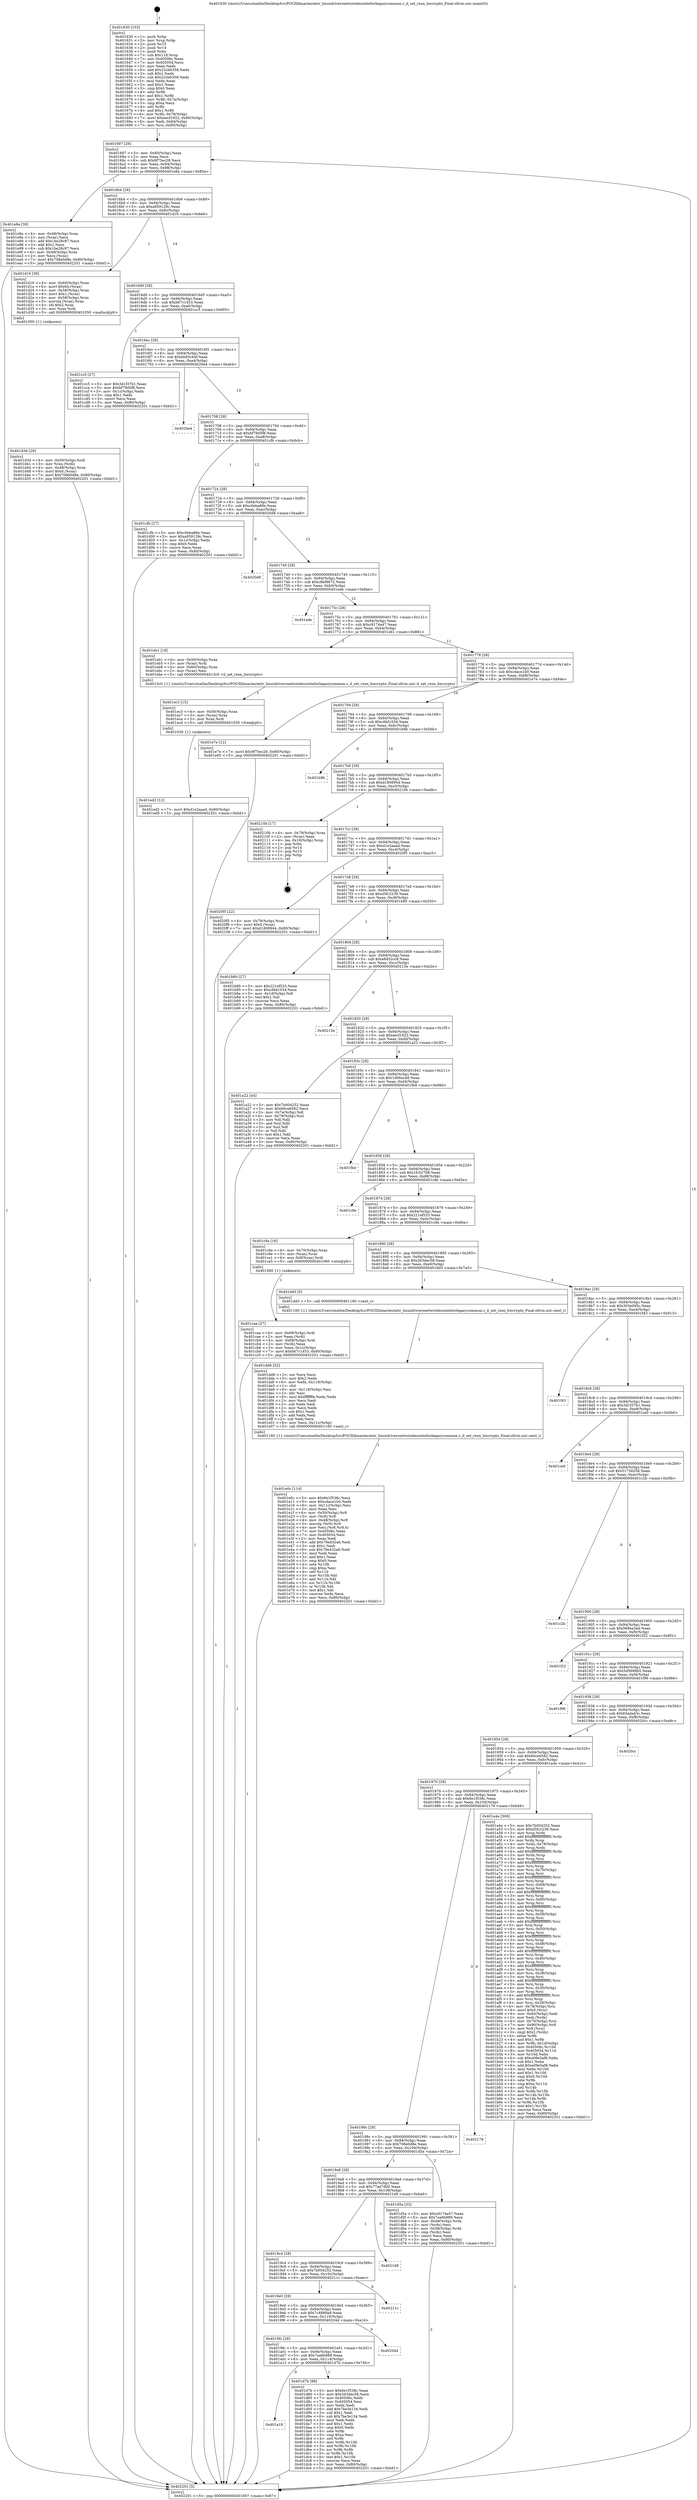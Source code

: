 digraph "0x401630" {
  label = "0x401630 (/mnt/c/Users/mathe/Desktop/tcc/POCII/binaries/extr_linuxdriversnetwirelessinteliwlegacycommon.c_il_set_rxon_hwcrypto_Final-ollvm.out::main(0))"
  labelloc = "t"
  node[shape=record]

  Entry [label="",width=0.3,height=0.3,shape=circle,fillcolor=black,style=filled]
  "0x401697" [label="{
     0x401697 [29]\l
     | [instrs]\l
     &nbsp;&nbsp;0x401697 \<+3\>: mov -0x80(%rbp),%eax\l
     &nbsp;&nbsp;0x40169a \<+2\>: mov %eax,%ecx\l
     &nbsp;&nbsp;0x40169c \<+6\>: sub $0x9f75ec28,%ecx\l
     &nbsp;&nbsp;0x4016a2 \<+6\>: mov %eax,-0x94(%rbp)\l
     &nbsp;&nbsp;0x4016a8 \<+6\>: mov %ecx,-0x98(%rbp)\l
     &nbsp;&nbsp;0x4016ae \<+6\>: je 0000000000401e8a \<main+0x85a\>\l
  }"]
  "0x401e8a" [label="{
     0x401e8a [39]\l
     | [instrs]\l
     &nbsp;&nbsp;0x401e8a \<+4\>: mov -0x48(%rbp),%rax\l
     &nbsp;&nbsp;0x401e8e \<+2\>: mov (%rax),%ecx\l
     &nbsp;&nbsp;0x401e90 \<+6\>: add $0x1be28c97,%ecx\l
     &nbsp;&nbsp;0x401e96 \<+3\>: add $0x1,%ecx\l
     &nbsp;&nbsp;0x401e99 \<+6\>: sub $0x1be28c97,%ecx\l
     &nbsp;&nbsp;0x401e9f \<+4\>: mov -0x48(%rbp),%rax\l
     &nbsp;&nbsp;0x401ea3 \<+2\>: mov %ecx,(%rax)\l
     &nbsp;&nbsp;0x401ea5 \<+7\>: movl $0x708e0d8e,-0x80(%rbp)\l
     &nbsp;&nbsp;0x401eac \<+5\>: jmp 0000000000402201 \<main+0xbd1\>\l
  }"]
  "0x4016b4" [label="{
     0x4016b4 [28]\l
     | [instrs]\l
     &nbsp;&nbsp;0x4016b4 \<+5\>: jmp 00000000004016b9 \<main+0x89\>\l
     &nbsp;&nbsp;0x4016b9 \<+6\>: mov -0x94(%rbp),%eax\l
     &nbsp;&nbsp;0x4016bf \<+5\>: sub $0xa959129c,%eax\l
     &nbsp;&nbsp;0x4016c4 \<+6\>: mov %eax,-0x9c(%rbp)\l
     &nbsp;&nbsp;0x4016ca \<+6\>: je 0000000000401d16 \<main+0x6e6\>\l
  }"]
  Exit [label="",width=0.3,height=0.3,shape=circle,fillcolor=black,style=filled,peripheries=2]
  "0x401d16" [label="{
     0x401d16 [39]\l
     | [instrs]\l
     &nbsp;&nbsp;0x401d16 \<+4\>: mov -0x60(%rbp),%rax\l
     &nbsp;&nbsp;0x401d1a \<+6\>: movl $0x64,(%rax)\l
     &nbsp;&nbsp;0x401d20 \<+4\>: mov -0x58(%rbp),%rax\l
     &nbsp;&nbsp;0x401d24 \<+6\>: movl $0x1,(%rax)\l
     &nbsp;&nbsp;0x401d2a \<+4\>: mov -0x58(%rbp),%rax\l
     &nbsp;&nbsp;0x401d2e \<+3\>: movslq (%rax),%rax\l
     &nbsp;&nbsp;0x401d31 \<+4\>: shl $0x2,%rax\l
     &nbsp;&nbsp;0x401d35 \<+3\>: mov %rax,%rdi\l
     &nbsp;&nbsp;0x401d38 \<+5\>: call 0000000000401050 \<malloc@plt\>\l
     | [calls]\l
     &nbsp;&nbsp;0x401050 \{1\} (unknown)\l
  }"]
  "0x4016d0" [label="{
     0x4016d0 [28]\l
     | [instrs]\l
     &nbsp;&nbsp;0x4016d0 \<+5\>: jmp 00000000004016d5 \<main+0xa5\>\l
     &nbsp;&nbsp;0x4016d5 \<+6\>: mov -0x94(%rbp),%eax\l
     &nbsp;&nbsp;0x4016db \<+5\>: sub $0xb67c1453,%eax\l
     &nbsp;&nbsp;0x4016e0 \<+6\>: mov %eax,-0xa0(%rbp)\l
     &nbsp;&nbsp;0x4016e6 \<+6\>: je 0000000000401cc5 \<main+0x695\>\l
  }"]
  "0x401ed2" [label="{
     0x401ed2 [12]\l
     | [instrs]\l
     &nbsp;&nbsp;0x401ed2 \<+7\>: movl $0xd1e2aaad,-0x80(%rbp)\l
     &nbsp;&nbsp;0x401ed9 \<+5\>: jmp 0000000000402201 \<main+0xbd1\>\l
  }"]
  "0x401cc5" [label="{
     0x401cc5 [27]\l
     | [instrs]\l
     &nbsp;&nbsp;0x401cc5 \<+5\>: mov $0x3d1f37b1,%eax\l
     &nbsp;&nbsp;0x401cca \<+5\>: mov $0xbf79d5f8,%ecx\l
     &nbsp;&nbsp;0x401ccf \<+3\>: mov -0x1c(%rbp),%edx\l
     &nbsp;&nbsp;0x401cd2 \<+3\>: cmp $0x1,%edx\l
     &nbsp;&nbsp;0x401cd5 \<+3\>: cmovl %ecx,%eax\l
     &nbsp;&nbsp;0x401cd8 \<+3\>: mov %eax,-0x80(%rbp)\l
     &nbsp;&nbsp;0x401cdb \<+5\>: jmp 0000000000402201 \<main+0xbd1\>\l
  }"]
  "0x4016ec" [label="{
     0x4016ec [28]\l
     | [instrs]\l
     &nbsp;&nbsp;0x4016ec \<+5\>: jmp 00000000004016f1 \<main+0xc1\>\l
     &nbsp;&nbsp;0x4016f1 \<+6\>: mov -0x94(%rbp),%eax\l
     &nbsp;&nbsp;0x4016f7 \<+5\>: sub $0xbb93c44f,%eax\l
     &nbsp;&nbsp;0x4016fc \<+6\>: mov %eax,-0xa4(%rbp)\l
     &nbsp;&nbsp;0x401702 \<+6\>: je 00000000004020e4 \<main+0xab4\>\l
  }"]
  "0x401ec3" [label="{
     0x401ec3 [15]\l
     | [instrs]\l
     &nbsp;&nbsp;0x401ec3 \<+4\>: mov -0x50(%rbp),%rax\l
     &nbsp;&nbsp;0x401ec7 \<+3\>: mov (%rax),%rax\l
     &nbsp;&nbsp;0x401eca \<+3\>: mov %rax,%rdi\l
     &nbsp;&nbsp;0x401ecd \<+5\>: call 0000000000401030 \<free@plt\>\l
     | [calls]\l
     &nbsp;&nbsp;0x401030 \{1\} (unknown)\l
  }"]
  "0x4020e4" [label="{
     0x4020e4\l
  }", style=dashed]
  "0x401708" [label="{
     0x401708 [28]\l
     | [instrs]\l
     &nbsp;&nbsp;0x401708 \<+5\>: jmp 000000000040170d \<main+0xdd\>\l
     &nbsp;&nbsp;0x40170d \<+6\>: mov -0x94(%rbp),%eax\l
     &nbsp;&nbsp;0x401713 \<+5\>: sub $0xbf79d5f8,%eax\l
     &nbsp;&nbsp;0x401718 \<+6\>: mov %eax,-0xa8(%rbp)\l
     &nbsp;&nbsp;0x40171e \<+6\>: je 0000000000401cfb \<main+0x6cb\>\l
  }"]
  "0x401e0c" [label="{
     0x401e0c [114]\l
     | [instrs]\l
     &nbsp;&nbsp;0x401e0c \<+5\>: mov $0x6e1f538c,%ecx\l
     &nbsp;&nbsp;0x401e11 \<+5\>: mov $0xcdace1b0,%edx\l
     &nbsp;&nbsp;0x401e16 \<+6\>: mov -0x11c(%rbp),%esi\l
     &nbsp;&nbsp;0x401e1c \<+3\>: imul %eax,%esi\l
     &nbsp;&nbsp;0x401e1f \<+4\>: mov -0x50(%rbp),%r8\l
     &nbsp;&nbsp;0x401e23 \<+3\>: mov (%r8),%r8\l
     &nbsp;&nbsp;0x401e26 \<+4\>: mov -0x48(%rbp),%r9\l
     &nbsp;&nbsp;0x401e2a \<+3\>: movslq (%r9),%r9\l
     &nbsp;&nbsp;0x401e2d \<+4\>: mov %esi,(%r8,%r9,4)\l
     &nbsp;&nbsp;0x401e31 \<+7\>: mov 0x40506c,%eax\l
     &nbsp;&nbsp;0x401e38 \<+7\>: mov 0x405054,%esi\l
     &nbsp;&nbsp;0x401e3f \<+2\>: mov %eax,%edi\l
     &nbsp;&nbsp;0x401e41 \<+6\>: add $0x79e432a6,%edi\l
     &nbsp;&nbsp;0x401e47 \<+3\>: sub $0x1,%edi\l
     &nbsp;&nbsp;0x401e4a \<+6\>: sub $0x79e432a6,%edi\l
     &nbsp;&nbsp;0x401e50 \<+3\>: imul %edi,%eax\l
     &nbsp;&nbsp;0x401e53 \<+3\>: and $0x1,%eax\l
     &nbsp;&nbsp;0x401e56 \<+3\>: cmp $0x0,%eax\l
     &nbsp;&nbsp;0x401e59 \<+4\>: sete %r10b\l
     &nbsp;&nbsp;0x401e5d \<+3\>: cmp $0xa,%esi\l
     &nbsp;&nbsp;0x401e60 \<+4\>: setl %r11b\l
     &nbsp;&nbsp;0x401e64 \<+3\>: mov %r10b,%bl\l
     &nbsp;&nbsp;0x401e67 \<+3\>: and %r11b,%bl\l
     &nbsp;&nbsp;0x401e6a \<+3\>: xor %r11b,%r10b\l
     &nbsp;&nbsp;0x401e6d \<+3\>: or %r10b,%bl\l
     &nbsp;&nbsp;0x401e70 \<+3\>: test $0x1,%bl\l
     &nbsp;&nbsp;0x401e73 \<+3\>: cmovne %edx,%ecx\l
     &nbsp;&nbsp;0x401e76 \<+3\>: mov %ecx,-0x80(%rbp)\l
     &nbsp;&nbsp;0x401e79 \<+5\>: jmp 0000000000402201 \<main+0xbd1\>\l
  }"]
  "0x401cfb" [label="{
     0x401cfb [27]\l
     | [instrs]\l
     &nbsp;&nbsp;0x401cfb \<+5\>: mov $0xc0eba88e,%eax\l
     &nbsp;&nbsp;0x401d00 \<+5\>: mov $0xa959129c,%ecx\l
     &nbsp;&nbsp;0x401d05 \<+3\>: mov -0x1c(%rbp),%edx\l
     &nbsp;&nbsp;0x401d08 \<+3\>: cmp $0x0,%edx\l
     &nbsp;&nbsp;0x401d0b \<+3\>: cmove %ecx,%eax\l
     &nbsp;&nbsp;0x401d0e \<+3\>: mov %eax,-0x80(%rbp)\l
     &nbsp;&nbsp;0x401d11 \<+5\>: jmp 0000000000402201 \<main+0xbd1\>\l
  }"]
  "0x401724" [label="{
     0x401724 [28]\l
     | [instrs]\l
     &nbsp;&nbsp;0x401724 \<+5\>: jmp 0000000000401729 \<main+0xf9\>\l
     &nbsp;&nbsp;0x401729 \<+6\>: mov -0x94(%rbp),%eax\l
     &nbsp;&nbsp;0x40172f \<+5\>: sub $0xc0eba88e,%eax\l
     &nbsp;&nbsp;0x401734 \<+6\>: mov %eax,-0xac(%rbp)\l
     &nbsp;&nbsp;0x40173a \<+6\>: je 00000000004020d8 \<main+0xaa8\>\l
  }"]
  "0x401dd8" [label="{
     0x401dd8 [52]\l
     | [instrs]\l
     &nbsp;&nbsp;0x401dd8 \<+2\>: xor %ecx,%ecx\l
     &nbsp;&nbsp;0x401dda \<+5\>: mov $0x2,%edx\l
     &nbsp;&nbsp;0x401ddf \<+6\>: mov %edx,-0x118(%rbp)\l
     &nbsp;&nbsp;0x401de5 \<+1\>: cltd\l
     &nbsp;&nbsp;0x401de6 \<+6\>: mov -0x118(%rbp),%esi\l
     &nbsp;&nbsp;0x401dec \<+2\>: idiv %esi\l
     &nbsp;&nbsp;0x401dee \<+6\>: imul $0xfffffffe,%edx,%edx\l
     &nbsp;&nbsp;0x401df4 \<+2\>: mov %ecx,%edi\l
     &nbsp;&nbsp;0x401df6 \<+2\>: sub %edx,%edi\l
     &nbsp;&nbsp;0x401df8 \<+2\>: mov %ecx,%edx\l
     &nbsp;&nbsp;0x401dfa \<+3\>: sub $0x1,%edx\l
     &nbsp;&nbsp;0x401dfd \<+2\>: add %edx,%edi\l
     &nbsp;&nbsp;0x401dff \<+2\>: sub %edi,%ecx\l
     &nbsp;&nbsp;0x401e01 \<+6\>: mov %ecx,-0x11c(%rbp)\l
     &nbsp;&nbsp;0x401e07 \<+5\>: call 0000000000401160 \<next_i\>\l
     | [calls]\l
     &nbsp;&nbsp;0x401160 \{1\} (/mnt/c/Users/mathe/Desktop/tcc/POCII/binaries/extr_linuxdriversnetwirelessinteliwlegacycommon.c_il_set_rxon_hwcrypto_Final-ollvm.out::next_i)\l
  }"]
  "0x4020d8" [label="{
     0x4020d8\l
  }", style=dashed]
  "0x401740" [label="{
     0x401740 [28]\l
     | [instrs]\l
     &nbsp;&nbsp;0x401740 \<+5\>: jmp 0000000000401745 \<main+0x115\>\l
     &nbsp;&nbsp;0x401745 \<+6\>: mov -0x94(%rbp),%eax\l
     &nbsp;&nbsp;0x40174b \<+5\>: sub $0xc8bf8672,%eax\l
     &nbsp;&nbsp;0x401750 \<+6\>: mov %eax,-0xb0(%rbp)\l
     &nbsp;&nbsp;0x401756 \<+6\>: je 0000000000401ede \<main+0x8ae\>\l
  }"]
  "0x401a18" [label="{
     0x401a18\l
  }", style=dashed]
  "0x401ede" [label="{
     0x401ede\l
  }", style=dashed]
  "0x40175c" [label="{
     0x40175c [28]\l
     | [instrs]\l
     &nbsp;&nbsp;0x40175c \<+5\>: jmp 0000000000401761 \<main+0x131\>\l
     &nbsp;&nbsp;0x401761 \<+6\>: mov -0x94(%rbp),%eax\l
     &nbsp;&nbsp;0x401767 \<+5\>: sub $0xc9174a47,%eax\l
     &nbsp;&nbsp;0x40176c \<+6\>: mov %eax,-0xb4(%rbp)\l
     &nbsp;&nbsp;0x401772 \<+6\>: je 0000000000401eb1 \<main+0x881\>\l
  }"]
  "0x401d7b" [label="{
     0x401d7b [88]\l
     | [instrs]\l
     &nbsp;&nbsp;0x401d7b \<+5\>: mov $0x6e1f538c,%eax\l
     &nbsp;&nbsp;0x401d80 \<+5\>: mov $0x263dec58,%ecx\l
     &nbsp;&nbsp;0x401d85 \<+7\>: mov 0x40506c,%edx\l
     &nbsp;&nbsp;0x401d8c \<+7\>: mov 0x405054,%esi\l
     &nbsp;&nbsp;0x401d93 \<+2\>: mov %edx,%edi\l
     &nbsp;&nbsp;0x401d95 \<+6\>: add $0x7be3e134,%edi\l
     &nbsp;&nbsp;0x401d9b \<+3\>: sub $0x1,%edi\l
     &nbsp;&nbsp;0x401d9e \<+6\>: sub $0x7be3e134,%edi\l
     &nbsp;&nbsp;0x401da4 \<+3\>: imul %edi,%edx\l
     &nbsp;&nbsp;0x401da7 \<+3\>: and $0x1,%edx\l
     &nbsp;&nbsp;0x401daa \<+3\>: cmp $0x0,%edx\l
     &nbsp;&nbsp;0x401dad \<+4\>: sete %r8b\l
     &nbsp;&nbsp;0x401db1 \<+3\>: cmp $0xa,%esi\l
     &nbsp;&nbsp;0x401db4 \<+4\>: setl %r9b\l
     &nbsp;&nbsp;0x401db8 \<+3\>: mov %r8b,%r10b\l
     &nbsp;&nbsp;0x401dbb \<+3\>: and %r9b,%r10b\l
     &nbsp;&nbsp;0x401dbe \<+3\>: xor %r9b,%r8b\l
     &nbsp;&nbsp;0x401dc1 \<+3\>: or %r8b,%r10b\l
     &nbsp;&nbsp;0x401dc4 \<+4\>: test $0x1,%r10b\l
     &nbsp;&nbsp;0x401dc8 \<+3\>: cmovne %ecx,%eax\l
     &nbsp;&nbsp;0x401dcb \<+3\>: mov %eax,-0x80(%rbp)\l
     &nbsp;&nbsp;0x401dce \<+5\>: jmp 0000000000402201 \<main+0xbd1\>\l
  }"]
  "0x401eb1" [label="{
     0x401eb1 [18]\l
     | [instrs]\l
     &nbsp;&nbsp;0x401eb1 \<+4\>: mov -0x50(%rbp),%rax\l
     &nbsp;&nbsp;0x401eb5 \<+3\>: mov (%rax),%rdi\l
     &nbsp;&nbsp;0x401eb8 \<+4\>: mov -0x60(%rbp),%rax\l
     &nbsp;&nbsp;0x401ebc \<+2\>: mov (%rax),%esi\l
     &nbsp;&nbsp;0x401ebe \<+5\>: call 00000000004013c0 \<il_set_rxon_hwcrypto\>\l
     | [calls]\l
     &nbsp;&nbsp;0x4013c0 \{1\} (/mnt/c/Users/mathe/Desktop/tcc/POCII/binaries/extr_linuxdriversnetwirelessinteliwlegacycommon.c_il_set_rxon_hwcrypto_Final-ollvm.out::il_set_rxon_hwcrypto)\l
  }"]
  "0x401778" [label="{
     0x401778 [28]\l
     | [instrs]\l
     &nbsp;&nbsp;0x401778 \<+5\>: jmp 000000000040177d \<main+0x14d\>\l
     &nbsp;&nbsp;0x40177d \<+6\>: mov -0x94(%rbp),%eax\l
     &nbsp;&nbsp;0x401783 \<+5\>: sub $0xcdace1b0,%eax\l
     &nbsp;&nbsp;0x401788 \<+6\>: mov %eax,-0xb8(%rbp)\l
     &nbsp;&nbsp;0x40178e \<+6\>: je 0000000000401e7e \<main+0x84e\>\l
  }"]
  "0x4019fc" [label="{
     0x4019fc [28]\l
     | [instrs]\l
     &nbsp;&nbsp;0x4019fc \<+5\>: jmp 0000000000401a01 \<main+0x3d1\>\l
     &nbsp;&nbsp;0x401a01 \<+6\>: mov -0x94(%rbp),%eax\l
     &nbsp;&nbsp;0x401a07 \<+5\>: sub $0x7ea6b989,%eax\l
     &nbsp;&nbsp;0x401a0c \<+6\>: mov %eax,-0x114(%rbp)\l
     &nbsp;&nbsp;0x401a12 \<+6\>: je 0000000000401d7b \<main+0x74b\>\l
  }"]
  "0x401e7e" [label="{
     0x401e7e [12]\l
     | [instrs]\l
     &nbsp;&nbsp;0x401e7e \<+7\>: movl $0x9f75ec28,-0x80(%rbp)\l
     &nbsp;&nbsp;0x401e85 \<+5\>: jmp 0000000000402201 \<main+0xbd1\>\l
  }"]
  "0x401794" [label="{
     0x401794 [28]\l
     | [instrs]\l
     &nbsp;&nbsp;0x401794 \<+5\>: jmp 0000000000401799 \<main+0x169\>\l
     &nbsp;&nbsp;0x401799 \<+6\>: mov -0x94(%rbp),%eax\l
     &nbsp;&nbsp;0x40179f \<+5\>: sub $0xcfdd1034,%eax\l
     &nbsp;&nbsp;0x4017a4 \<+6\>: mov %eax,-0xbc(%rbp)\l
     &nbsp;&nbsp;0x4017aa \<+6\>: je 0000000000401b9b \<main+0x56b\>\l
  }"]
  "0x40204d" [label="{
     0x40204d\l
  }", style=dashed]
  "0x401b9b" [label="{
     0x401b9b\l
  }", style=dashed]
  "0x4017b0" [label="{
     0x4017b0 [28]\l
     | [instrs]\l
     &nbsp;&nbsp;0x4017b0 \<+5\>: jmp 00000000004017b5 \<main+0x185\>\l
     &nbsp;&nbsp;0x4017b5 \<+6\>: mov -0x94(%rbp),%eax\l
     &nbsp;&nbsp;0x4017bb \<+5\>: sub $0xd1808944,%eax\l
     &nbsp;&nbsp;0x4017c0 \<+6\>: mov %eax,-0xc0(%rbp)\l
     &nbsp;&nbsp;0x4017c6 \<+6\>: je 000000000040210b \<main+0xadb\>\l
  }"]
  "0x4019e0" [label="{
     0x4019e0 [28]\l
     | [instrs]\l
     &nbsp;&nbsp;0x4019e0 \<+5\>: jmp 00000000004019e5 \<main+0x3b5\>\l
     &nbsp;&nbsp;0x4019e5 \<+6\>: mov -0x94(%rbp),%eax\l
     &nbsp;&nbsp;0x4019eb \<+5\>: sub $0x7c4889a9,%eax\l
     &nbsp;&nbsp;0x4019f0 \<+6\>: mov %eax,-0x110(%rbp)\l
     &nbsp;&nbsp;0x4019f6 \<+6\>: je 000000000040204d \<main+0xa1d\>\l
  }"]
  "0x40210b" [label="{
     0x40210b [17]\l
     | [instrs]\l
     &nbsp;&nbsp;0x40210b \<+4\>: mov -0x78(%rbp),%rax\l
     &nbsp;&nbsp;0x40210f \<+2\>: mov (%rax),%eax\l
     &nbsp;&nbsp;0x402111 \<+4\>: lea -0x18(%rbp),%rsp\l
     &nbsp;&nbsp;0x402115 \<+1\>: pop %rbx\l
     &nbsp;&nbsp;0x402116 \<+2\>: pop %r14\l
     &nbsp;&nbsp;0x402118 \<+2\>: pop %r15\l
     &nbsp;&nbsp;0x40211a \<+1\>: pop %rbp\l
     &nbsp;&nbsp;0x40211b \<+1\>: ret\l
  }"]
  "0x4017cc" [label="{
     0x4017cc [28]\l
     | [instrs]\l
     &nbsp;&nbsp;0x4017cc \<+5\>: jmp 00000000004017d1 \<main+0x1a1\>\l
     &nbsp;&nbsp;0x4017d1 \<+6\>: mov -0x94(%rbp),%eax\l
     &nbsp;&nbsp;0x4017d7 \<+5\>: sub $0xd1e2aaad,%eax\l
     &nbsp;&nbsp;0x4017dc \<+6\>: mov %eax,-0xc4(%rbp)\l
     &nbsp;&nbsp;0x4017e2 \<+6\>: je 00000000004020f5 \<main+0xac5\>\l
  }"]
  "0x40211c" [label="{
     0x40211c\l
  }", style=dashed]
  "0x4020f5" [label="{
     0x4020f5 [22]\l
     | [instrs]\l
     &nbsp;&nbsp;0x4020f5 \<+4\>: mov -0x78(%rbp),%rax\l
     &nbsp;&nbsp;0x4020f9 \<+6\>: movl $0x0,(%rax)\l
     &nbsp;&nbsp;0x4020ff \<+7\>: movl $0xd1808944,-0x80(%rbp)\l
     &nbsp;&nbsp;0x402106 \<+5\>: jmp 0000000000402201 \<main+0xbd1\>\l
  }"]
  "0x4017e8" [label="{
     0x4017e8 [28]\l
     | [instrs]\l
     &nbsp;&nbsp;0x4017e8 \<+5\>: jmp 00000000004017ed \<main+0x1bd\>\l
     &nbsp;&nbsp;0x4017ed \<+6\>: mov -0x94(%rbp),%eax\l
     &nbsp;&nbsp;0x4017f3 \<+5\>: sub $0xd5fc2239,%eax\l
     &nbsp;&nbsp;0x4017f8 \<+6\>: mov %eax,-0xc8(%rbp)\l
     &nbsp;&nbsp;0x4017fe \<+6\>: je 0000000000401b80 \<main+0x550\>\l
  }"]
  "0x4019c4" [label="{
     0x4019c4 [28]\l
     | [instrs]\l
     &nbsp;&nbsp;0x4019c4 \<+5\>: jmp 00000000004019c9 \<main+0x399\>\l
     &nbsp;&nbsp;0x4019c9 \<+6\>: mov -0x94(%rbp),%eax\l
     &nbsp;&nbsp;0x4019cf \<+5\>: sub $0x7b004252,%eax\l
     &nbsp;&nbsp;0x4019d4 \<+6\>: mov %eax,-0x10c(%rbp)\l
     &nbsp;&nbsp;0x4019da \<+6\>: je 000000000040211c \<main+0xaec\>\l
  }"]
  "0x401b80" [label="{
     0x401b80 [27]\l
     | [instrs]\l
     &nbsp;&nbsp;0x401b80 \<+5\>: mov $0x221ef533,%eax\l
     &nbsp;&nbsp;0x401b85 \<+5\>: mov $0xcfdd1034,%ecx\l
     &nbsp;&nbsp;0x401b8a \<+3\>: mov -0x1d(%rbp),%dl\l
     &nbsp;&nbsp;0x401b8d \<+3\>: test $0x1,%dl\l
     &nbsp;&nbsp;0x401b90 \<+3\>: cmovne %ecx,%eax\l
     &nbsp;&nbsp;0x401b93 \<+3\>: mov %eax,-0x80(%rbp)\l
     &nbsp;&nbsp;0x401b96 \<+5\>: jmp 0000000000402201 \<main+0xbd1\>\l
  }"]
  "0x401804" [label="{
     0x401804 [28]\l
     | [instrs]\l
     &nbsp;&nbsp;0x401804 \<+5\>: jmp 0000000000401809 \<main+0x1d9\>\l
     &nbsp;&nbsp;0x401809 \<+6\>: mov -0x94(%rbp),%eax\l
     &nbsp;&nbsp;0x40180f \<+5\>: sub $0xe8452cc8,%eax\l
     &nbsp;&nbsp;0x401814 \<+6\>: mov %eax,-0xcc(%rbp)\l
     &nbsp;&nbsp;0x40181a \<+6\>: je 000000000040215e \<main+0xb2e\>\l
  }"]
  "0x4021d9" [label="{
     0x4021d9\l
  }", style=dashed]
  "0x40215e" [label="{
     0x40215e\l
  }", style=dashed]
  "0x401820" [label="{
     0x401820 [28]\l
     | [instrs]\l
     &nbsp;&nbsp;0x401820 \<+5\>: jmp 0000000000401825 \<main+0x1f5\>\l
     &nbsp;&nbsp;0x401825 \<+6\>: mov -0x94(%rbp),%eax\l
     &nbsp;&nbsp;0x40182b \<+5\>: sub $0xeecf1922,%eax\l
     &nbsp;&nbsp;0x401830 \<+6\>: mov %eax,-0xd0(%rbp)\l
     &nbsp;&nbsp;0x401836 \<+6\>: je 0000000000401a22 \<main+0x3f2\>\l
  }"]
  "0x4019a8" [label="{
     0x4019a8 [28]\l
     | [instrs]\l
     &nbsp;&nbsp;0x4019a8 \<+5\>: jmp 00000000004019ad \<main+0x37d\>\l
     &nbsp;&nbsp;0x4019ad \<+6\>: mov -0x94(%rbp),%eax\l
     &nbsp;&nbsp;0x4019b3 \<+5\>: sub $0x77ad7d00,%eax\l
     &nbsp;&nbsp;0x4019b8 \<+6\>: mov %eax,-0x108(%rbp)\l
     &nbsp;&nbsp;0x4019be \<+6\>: je 00000000004021d9 \<main+0xba9\>\l
  }"]
  "0x401a22" [label="{
     0x401a22 [44]\l
     | [instrs]\l
     &nbsp;&nbsp;0x401a22 \<+5\>: mov $0x7b004252,%eax\l
     &nbsp;&nbsp;0x401a27 \<+5\>: mov $0x66ce6582,%ecx\l
     &nbsp;&nbsp;0x401a2c \<+3\>: mov -0x7a(%rbp),%dl\l
     &nbsp;&nbsp;0x401a2f \<+4\>: mov -0x79(%rbp),%sil\l
     &nbsp;&nbsp;0x401a33 \<+3\>: mov %dl,%dil\l
     &nbsp;&nbsp;0x401a36 \<+3\>: and %sil,%dil\l
     &nbsp;&nbsp;0x401a39 \<+3\>: xor %sil,%dl\l
     &nbsp;&nbsp;0x401a3c \<+3\>: or %dl,%dil\l
     &nbsp;&nbsp;0x401a3f \<+4\>: test $0x1,%dil\l
     &nbsp;&nbsp;0x401a43 \<+3\>: cmovne %ecx,%eax\l
     &nbsp;&nbsp;0x401a46 \<+3\>: mov %eax,-0x80(%rbp)\l
     &nbsp;&nbsp;0x401a49 \<+5\>: jmp 0000000000402201 \<main+0xbd1\>\l
  }"]
  "0x40183c" [label="{
     0x40183c [28]\l
     | [instrs]\l
     &nbsp;&nbsp;0x40183c \<+5\>: jmp 0000000000401841 \<main+0x211\>\l
     &nbsp;&nbsp;0x401841 \<+6\>: mov -0x94(%rbp),%eax\l
     &nbsp;&nbsp;0x401847 \<+5\>: sub $0x1d06ac48,%eax\l
     &nbsp;&nbsp;0x40184c \<+6\>: mov %eax,-0xd4(%rbp)\l
     &nbsp;&nbsp;0x401852 \<+6\>: je 0000000000401fbd \<main+0x98d\>\l
  }"]
  "0x402201" [label="{
     0x402201 [5]\l
     | [instrs]\l
     &nbsp;&nbsp;0x402201 \<+5\>: jmp 0000000000401697 \<main+0x67\>\l
  }"]
  "0x401630" [label="{
     0x401630 [103]\l
     | [instrs]\l
     &nbsp;&nbsp;0x401630 \<+1\>: push %rbp\l
     &nbsp;&nbsp;0x401631 \<+3\>: mov %rsp,%rbp\l
     &nbsp;&nbsp;0x401634 \<+2\>: push %r15\l
     &nbsp;&nbsp;0x401636 \<+2\>: push %r14\l
     &nbsp;&nbsp;0x401638 \<+1\>: push %rbx\l
     &nbsp;&nbsp;0x401639 \<+7\>: sub $0x118,%rsp\l
     &nbsp;&nbsp;0x401640 \<+7\>: mov 0x40506c,%eax\l
     &nbsp;&nbsp;0x401647 \<+7\>: mov 0x405054,%ecx\l
     &nbsp;&nbsp;0x40164e \<+2\>: mov %eax,%edx\l
     &nbsp;&nbsp;0x401650 \<+6\>: add $0x22cb6358,%edx\l
     &nbsp;&nbsp;0x401656 \<+3\>: sub $0x1,%edx\l
     &nbsp;&nbsp;0x401659 \<+6\>: sub $0x22cb6358,%edx\l
     &nbsp;&nbsp;0x40165f \<+3\>: imul %edx,%eax\l
     &nbsp;&nbsp;0x401662 \<+3\>: and $0x1,%eax\l
     &nbsp;&nbsp;0x401665 \<+3\>: cmp $0x0,%eax\l
     &nbsp;&nbsp;0x401668 \<+4\>: sete %r8b\l
     &nbsp;&nbsp;0x40166c \<+4\>: and $0x1,%r8b\l
     &nbsp;&nbsp;0x401670 \<+4\>: mov %r8b,-0x7a(%rbp)\l
     &nbsp;&nbsp;0x401674 \<+3\>: cmp $0xa,%ecx\l
     &nbsp;&nbsp;0x401677 \<+4\>: setl %r8b\l
     &nbsp;&nbsp;0x40167b \<+4\>: and $0x1,%r8b\l
     &nbsp;&nbsp;0x40167f \<+4\>: mov %r8b,-0x79(%rbp)\l
     &nbsp;&nbsp;0x401683 \<+7\>: movl $0xeecf1922,-0x80(%rbp)\l
     &nbsp;&nbsp;0x40168a \<+6\>: mov %edi,-0x84(%rbp)\l
     &nbsp;&nbsp;0x401690 \<+7\>: mov %rsi,-0x90(%rbp)\l
  }"]
  "0x401d5a" [label="{
     0x401d5a [33]\l
     | [instrs]\l
     &nbsp;&nbsp;0x401d5a \<+5\>: mov $0xc9174a47,%eax\l
     &nbsp;&nbsp;0x401d5f \<+5\>: mov $0x7ea6b989,%ecx\l
     &nbsp;&nbsp;0x401d64 \<+4\>: mov -0x48(%rbp),%rdx\l
     &nbsp;&nbsp;0x401d68 \<+2\>: mov (%rdx),%esi\l
     &nbsp;&nbsp;0x401d6a \<+4\>: mov -0x58(%rbp),%rdx\l
     &nbsp;&nbsp;0x401d6e \<+2\>: cmp (%rdx),%esi\l
     &nbsp;&nbsp;0x401d70 \<+3\>: cmovl %ecx,%eax\l
     &nbsp;&nbsp;0x401d73 \<+3\>: mov %eax,-0x80(%rbp)\l
     &nbsp;&nbsp;0x401d76 \<+5\>: jmp 0000000000402201 \<main+0xbd1\>\l
  }"]
  "0x401fbd" [label="{
     0x401fbd\l
  }", style=dashed]
  "0x401858" [label="{
     0x401858 [28]\l
     | [instrs]\l
     &nbsp;&nbsp;0x401858 \<+5\>: jmp 000000000040185d \<main+0x22d\>\l
     &nbsp;&nbsp;0x40185d \<+6\>: mov -0x94(%rbp),%eax\l
     &nbsp;&nbsp;0x401863 \<+5\>: sub $0x1fc527b8,%eax\l
     &nbsp;&nbsp;0x401868 \<+6\>: mov %eax,-0xd8(%rbp)\l
     &nbsp;&nbsp;0x40186e \<+6\>: je 0000000000401c8e \<main+0x65e\>\l
  }"]
  "0x40198c" [label="{
     0x40198c [28]\l
     | [instrs]\l
     &nbsp;&nbsp;0x40198c \<+5\>: jmp 0000000000401991 \<main+0x361\>\l
     &nbsp;&nbsp;0x401991 \<+6\>: mov -0x94(%rbp),%eax\l
     &nbsp;&nbsp;0x401997 \<+5\>: sub $0x708e0d8e,%eax\l
     &nbsp;&nbsp;0x40199c \<+6\>: mov %eax,-0x104(%rbp)\l
     &nbsp;&nbsp;0x4019a2 \<+6\>: je 0000000000401d5a \<main+0x72a\>\l
  }"]
  "0x401c8e" [label="{
     0x401c8e\l
  }", style=dashed]
  "0x401874" [label="{
     0x401874 [28]\l
     | [instrs]\l
     &nbsp;&nbsp;0x401874 \<+5\>: jmp 0000000000401879 \<main+0x249\>\l
     &nbsp;&nbsp;0x401879 \<+6\>: mov -0x94(%rbp),%eax\l
     &nbsp;&nbsp;0x40187f \<+5\>: sub $0x221ef533,%eax\l
     &nbsp;&nbsp;0x401884 \<+6\>: mov %eax,-0xdc(%rbp)\l
     &nbsp;&nbsp;0x40188a \<+6\>: je 0000000000401c9a \<main+0x66a\>\l
  }"]
  "0x402179" [label="{
     0x402179\l
  }", style=dashed]
  "0x401c9a" [label="{
     0x401c9a [16]\l
     | [instrs]\l
     &nbsp;&nbsp;0x401c9a \<+4\>: mov -0x70(%rbp),%rax\l
     &nbsp;&nbsp;0x401c9e \<+3\>: mov (%rax),%rax\l
     &nbsp;&nbsp;0x401ca1 \<+4\>: mov 0x8(%rax),%rdi\l
     &nbsp;&nbsp;0x401ca5 \<+5\>: call 0000000000401060 \<atoi@plt\>\l
     | [calls]\l
     &nbsp;&nbsp;0x401060 \{1\} (unknown)\l
  }"]
  "0x401890" [label="{
     0x401890 [28]\l
     | [instrs]\l
     &nbsp;&nbsp;0x401890 \<+5\>: jmp 0000000000401895 \<main+0x265\>\l
     &nbsp;&nbsp;0x401895 \<+6\>: mov -0x94(%rbp),%eax\l
     &nbsp;&nbsp;0x40189b \<+5\>: sub $0x263dec58,%eax\l
     &nbsp;&nbsp;0x4018a0 \<+6\>: mov %eax,-0xe0(%rbp)\l
     &nbsp;&nbsp;0x4018a6 \<+6\>: je 0000000000401dd3 \<main+0x7a3\>\l
  }"]
  "0x401d3d" [label="{
     0x401d3d [29]\l
     | [instrs]\l
     &nbsp;&nbsp;0x401d3d \<+4\>: mov -0x50(%rbp),%rdi\l
     &nbsp;&nbsp;0x401d41 \<+3\>: mov %rax,(%rdi)\l
     &nbsp;&nbsp;0x401d44 \<+4\>: mov -0x48(%rbp),%rax\l
     &nbsp;&nbsp;0x401d48 \<+6\>: movl $0x0,(%rax)\l
     &nbsp;&nbsp;0x401d4e \<+7\>: movl $0x708e0d8e,-0x80(%rbp)\l
     &nbsp;&nbsp;0x401d55 \<+5\>: jmp 0000000000402201 \<main+0xbd1\>\l
  }"]
  "0x401dd3" [label="{
     0x401dd3 [5]\l
     | [instrs]\l
     &nbsp;&nbsp;0x401dd3 \<+5\>: call 0000000000401160 \<next_i\>\l
     | [calls]\l
     &nbsp;&nbsp;0x401160 \{1\} (/mnt/c/Users/mathe/Desktop/tcc/POCII/binaries/extr_linuxdriversnetwirelessinteliwlegacycommon.c_il_set_rxon_hwcrypto_Final-ollvm.out::next_i)\l
  }"]
  "0x4018ac" [label="{
     0x4018ac [28]\l
     | [instrs]\l
     &nbsp;&nbsp;0x4018ac \<+5\>: jmp 00000000004018b1 \<main+0x281\>\l
     &nbsp;&nbsp;0x4018b1 \<+6\>: mov -0x94(%rbp),%eax\l
     &nbsp;&nbsp;0x4018b7 \<+5\>: sub $0x303e095c,%eax\l
     &nbsp;&nbsp;0x4018bc \<+6\>: mov %eax,-0xe4(%rbp)\l
     &nbsp;&nbsp;0x4018c2 \<+6\>: je 0000000000401f43 \<main+0x913\>\l
  }"]
  "0x401caa" [label="{
     0x401caa [27]\l
     | [instrs]\l
     &nbsp;&nbsp;0x401caa \<+4\>: mov -0x68(%rbp),%rdi\l
     &nbsp;&nbsp;0x401cae \<+2\>: mov %eax,(%rdi)\l
     &nbsp;&nbsp;0x401cb0 \<+4\>: mov -0x68(%rbp),%rdi\l
     &nbsp;&nbsp;0x401cb4 \<+2\>: mov (%rdi),%eax\l
     &nbsp;&nbsp;0x401cb6 \<+3\>: mov %eax,-0x1c(%rbp)\l
     &nbsp;&nbsp;0x401cb9 \<+7\>: movl $0xb67c1453,-0x80(%rbp)\l
     &nbsp;&nbsp;0x401cc0 \<+5\>: jmp 0000000000402201 \<main+0xbd1\>\l
  }"]
  "0x401f43" [label="{
     0x401f43\l
  }", style=dashed]
  "0x4018c8" [label="{
     0x4018c8 [28]\l
     | [instrs]\l
     &nbsp;&nbsp;0x4018c8 \<+5\>: jmp 00000000004018cd \<main+0x29d\>\l
     &nbsp;&nbsp;0x4018cd \<+6\>: mov -0x94(%rbp),%eax\l
     &nbsp;&nbsp;0x4018d3 \<+5\>: sub $0x3d1f37b1,%eax\l
     &nbsp;&nbsp;0x4018d8 \<+6\>: mov %eax,-0xe8(%rbp)\l
     &nbsp;&nbsp;0x4018de \<+6\>: je 0000000000401ce0 \<main+0x6b0\>\l
  }"]
  "0x401970" [label="{
     0x401970 [28]\l
     | [instrs]\l
     &nbsp;&nbsp;0x401970 \<+5\>: jmp 0000000000401975 \<main+0x345\>\l
     &nbsp;&nbsp;0x401975 \<+6\>: mov -0x94(%rbp),%eax\l
     &nbsp;&nbsp;0x40197b \<+5\>: sub $0x6e1f538c,%eax\l
     &nbsp;&nbsp;0x401980 \<+6\>: mov %eax,-0x100(%rbp)\l
     &nbsp;&nbsp;0x401986 \<+6\>: je 0000000000402179 \<main+0xb49\>\l
  }"]
  "0x401ce0" [label="{
     0x401ce0\l
  }", style=dashed]
  "0x4018e4" [label="{
     0x4018e4 [28]\l
     | [instrs]\l
     &nbsp;&nbsp;0x4018e4 \<+5\>: jmp 00000000004018e9 \<main+0x2b9\>\l
     &nbsp;&nbsp;0x4018e9 \<+6\>: mov -0x94(%rbp),%eax\l
     &nbsp;&nbsp;0x4018ef \<+5\>: sub $0x51758258,%eax\l
     &nbsp;&nbsp;0x4018f4 \<+6\>: mov %eax,-0xec(%rbp)\l
     &nbsp;&nbsp;0x4018fa \<+6\>: je 0000000000401c2b \<main+0x5fb\>\l
  }"]
  "0x401a4e" [label="{
     0x401a4e [306]\l
     | [instrs]\l
     &nbsp;&nbsp;0x401a4e \<+5\>: mov $0x7b004252,%eax\l
     &nbsp;&nbsp;0x401a53 \<+5\>: mov $0xd5fc2239,%ecx\l
     &nbsp;&nbsp;0x401a58 \<+3\>: mov %rsp,%rdx\l
     &nbsp;&nbsp;0x401a5b \<+4\>: add $0xfffffffffffffff0,%rdx\l
     &nbsp;&nbsp;0x401a5f \<+3\>: mov %rdx,%rsp\l
     &nbsp;&nbsp;0x401a62 \<+4\>: mov %rdx,-0x78(%rbp)\l
     &nbsp;&nbsp;0x401a66 \<+3\>: mov %rsp,%rdx\l
     &nbsp;&nbsp;0x401a69 \<+4\>: add $0xfffffffffffffff0,%rdx\l
     &nbsp;&nbsp;0x401a6d \<+3\>: mov %rdx,%rsp\l
     &nbsp;&nbsp;0x401a70 \<+3\>: mov %rsp,%rsi\l
     &nbsp;&nbsp;0x401a73 \<+4\>: add $0xfffffffffffffff0,%rsi\l
     &nbsp;&nbsp;0x401a77 \<+3\>: mov %rsi,%rsp\l
     &nbsp;&nbsp;0x401a7a \<+4\>: mov %rsi,-0x70(%rbp)\l
     &nbsp;&nbsp;0x401a7e \<+3\>: mov %rsp,%rsi\l
     &nbsp;&nbsp;0x401a81 \<+4\>: add $0xfffffffffffffff0,%rsi\l
     &nbsp;&nbsp;0x401a85 \<+3\>: mov %rsi,%rsp\l
     &nbsp;&nbsp;0x401a88 \<+4\>: mov %rsi,-0x68(%rbp)\l
     &nbsp;&nbsp;0x401a8c \<+3\>: mov %rsp,%rsi\l
     &nbsp;&nbsp;0x401a8f \<+4\>: add $0xfffffffffffffff0,%rsi\l
     &nbsp;&nbsp;0x401a93 \<+3\>: mov %rsi,%rsp\l
     &nbsp;&nbsp;0x401a96 \<+4\>: mov %rsi,-0x60(%rbp)\l
     &nbsp;&nbsp;0x401a9a \<+3\>: mov %rsp,%rsi\l
     &nbsp;&nbsp;0x401a9d \<+4\>: add $0xfffffffffffffff0,%rsi\l
     &nbsp;&nbsp;0x401aa1 \<+3\>: mov %rsi,%rsp\l
     &nbsp;&nbsp;0x401aa4 \<+4\>: mov %rsi,-0x58(%rbp)\l
     &nbsp;&nbsp;0x401aa8 \<+3\>: mov %rsp,%rsi\l
     &nbsp;&nbsp;0x401aab \<+4\>: add $0xfffffffffffffff0,%rsi\l
     &nbsp;&nbsp;0x401aaf \<+3\>: mov %rsi,%rsp\l
     &nbsp;&nbsp;0x401ab2 \<+4\>: mov %rsi,-0x50(%rbp)\l
     &nbsp;&nbsp;0x401ab6 \<+3\>: mov %rsp,%rsi\l
     &nbsp;&nbsp;0x401ab9 \<+4\>: add $0xfffffffffffffff0,%rsi\l
     &nbsp;&nbsp;0x401abd \<+3\>: mov %rsi,%rsp\l
     &nbsp;&nbsp;0x401ac0 \<+4\>: mov %rsi,-0x48(%rbp)\l
     &nbsp;&nbsp;0x401ac4 \<+3\>: mov %rsp,%rsi\l
     &nbsp;&nbsp;0x401ac7 \<+4\>: add $0xfffffffffffffff0,%rsi\l
     &nbsp;&nbsp;0x401acb \<+3\>: mov %rsi,%rsp\l
     &nbsp;&nbsp;0x401ace \<+4\>: mov %rsi,-0x40(%rbp)\l
     &nbsp;&nbsp;0x401ad2 \<+3\>: mov %rsp,%rsi\l
     &nbsp;&nbsp;0x401ad5 \<+4\>: add $0xfffffffffffffff0,%rsi\l
     &nbsp;&nbsp;0x401ad9 \<+3\>: mov %rsi,%rsp\l
     &nbsp;&nbsp;0x401adc \<+4\>: mov %rsi,-0x38(%rbp)\l
     &nbsp;&nbsp;0x401ae0 \<+3\>: mov %rsp,%rsi\l
     &nbsp;&nbsp;0x401ae3 \<+4\>: add $0xfffffffffffffff0,%rsi\l
     &nbsp;&nbsp;0x401ae7 \<+3\>: mov %rsi,%rsp\l
     &nbsp;&nbsp;0x401aea \<+4\>: mov %rsi,-0x30(%rbp)\l
     &nbsp;&nbsp;0x401aee \<+3\>: mov %rsp,%rsi\l
     &nbsp;&nbsp;0x401af1 \<+4\>: add $0xfffffffffffffff0,%rsi\l
     &nbsp;&nbsp;0x401af5 \<+3\>: mov %rsi,%rsp\l
     &nbsp;&nbsp;0x401af8 \<+4\>: mov %rsi,-0x28(%rbp)\l
     &nbsp;&nbsp;0x401afc \<+4\>: mov -0x78(%rbp),%rsi\l
     &nbsp;&nbsp;0x401b00 \<+6\>: movl $0x0,(%rsi)\l
     &nbsp;&nbsp;0x401b06 \<+6\>: mov -0x84(%rbp),%edi\l
     &nbsp;&nbsp;0x401b0c \<+2\>: mov %edi,(%rdx)\l
     &nbsp;&nbsp;0x401b0e \<+4\>: mov -0x70(%rbp),%rsi\l
     &nbsp;&nbsp;0x401b12 \<+7\>: mov -0x90(%rbp),%r8\l
     &nbsp;&nbsp;0x401b19 \<+3\>: mov %r8,(%rsi)\l
     &nbsp;&nbsp;0x401b1c \<+3\>: cmpl $0x2,(%rdx)\l
     &nbsp;&nbsp;0x401b1f \<+4\>: setne %r9b\l
     &nbsp;&nbsp;0x401b23 \<+4\>: and $0x1,%r9b\l
     &nbsp;&nbsp;0x401b27 \<+4\>: mov %r9b,-0x1d(%rbp)\l
     &nbsp;&nbsp;0x401b2b \<+8\>: mov 0x40506c,%r10d\l
     &nbsp;&nbsp;0x401b33 \<+8\>: mov 0x405054,%r11d\l
     &nbsp;&nbsp;0x401b3b \<+3\>: mov %r10d,%ebx\l
     &nbsp;&nbsp;0x401b3e \<+6\>: sub $0xe09e5af8,%ebx\l
     &nbsp;&nbsp;0x401b44 \<+3\>: sub $0x1,%ebx\l
     &nbsp;&nbsp;0x401b47 \<+6\>: add $0xe09e5af8,%ebx\l
     &nbsp;&nbsp;0x401b4d \<+4\>: imul %ebx,%r10d\l
     &nbsp;&nbsp;0x401b51 \<+4\>: and $0x1,%r10d\l
     &nbsp;&nbsp;0x401b55 \<+4\>: cmp $0x0,%r10d\l
     &nbsp;&nbsp;0x401b59 \<+4\>: sete %r9b\l
     &nbsp;&nbsp;0x401b5d \<+4\>: cmp $0xa,%r11d\l
     &nbsp;&nbsp;0x401b61 \<+4\>: setl %r14b\l
     &nbsp;&nbsp;0x401b65 \<+3\>: mov %r9b,%r15b\l
     &nbsp;&nbsp;0x401b68 \<+3\>: and %r14b,%r15b\l
     &nbsp;&nbsp;0x401b6b \<+3\>: xor %r14b,%r9b\l
     &nbsp;&nbsp;0x401b6e \<+3\>: or %r9b,%r15b\l
     &nbsp;&nbsp;0x401b71 \<+4\>: test $0x1,%r15b\l
     &nbsp;&nbsp;0x401b75 \<+3\>: cmovne %ecx,%eax\l
     &nbsp;&nbsp;0x401b78 \<+3\>: mov %eax,-0x80(%rbp)\l
     &nbsp;&nbsp;0x401b7b \<+5\>: jmp 0000000000402201 \<main+0xbd1\>\l
  }"]
  "0x401c2b" [label="{
     0x401c2b\l
  }", style=dashed]
  "0x401900" [label="{
     0x401900 [28]\l
     | [instrs]\l
     &nbsp;&nbsp;0x401900 \<+5\>: jmp 0000000000401905 \<main+0x2d5\>\l
     &nbsp;&nbsp;0x401905 \<+6\>: mov -0x94(%rbp),%eax\l
     &nbsp;&nbsp;0x40190b \<+5\>: sub $0x568ea3a4,%eax\l
     &nbsp;&nbsp;0x401910 \<+6\>: mov %eax,-0xf0(%rbp)\l
     &nbsp;&nbsp;0x401916 \<+6\>: je 0000000000401f22 \<main+0x8f2\>\l
  }"]
  "0x401954" [label="{
     0x401954 [28]\l
     | [instrs]\l
     &nbsp;&nbsp;0x401954 \<+5\>: jmp 0000000000401959 \<main+0x329\>\l
     &nbsp;&nbsp;0x401959 \<+6\>: mov -0x94(%rbp),%eax\l
     &nbsp;&nbsp;0x40195f \<+5\>: sub $0x66ce6582,%eax\l
     &nbsp;&nbsp;0x401964 \<+6\>: mov %eax,-0xfc(%rbp)\l
     &nbsp;&nbsp;0x40196a \<+6\>: je 0000000000401a4e \<main+0x41e\>\l
  }"]
  "0x401f22" [label="{
     0x401f22\l
  }", style=dashed]
  "0x40191c" [label="{
     0x40191c [28]\l
     | [instrs]\l
     &nbsp;&nbsp;0x40191c \<+5\>: jmp 0000000000401921 \<main+0x2f1\>\l
     &nbsp;&nbsp;0x401921 \<+6\>: mov -0x94(%rbp),%eax\l
     &nbsp;&nbsp;0x401927 \<+5\>: sub $0x5d5699b5,%eax\l
     &nbsp;&nbsp;0x40192c \<+6\>: mov %eax,-0xf4(%rbp)\l
     &nbsp;&nbsp;0x401932 \<+6\>: je 0000000000401f96 \<main+0x966\>\l
  }"]
  "0x4020cc" [label="{
     0x4020cc\l
  }", style=dashed]
  "0x401f96" [label="{
     0x401f96\l
  }", style=dashed]
  "0x401938" [label="{
     0x401938 [28]\l
     | [instrs]\l
     &nbsp;&nbsp;0x401938 \<+5\>: jmp 000000000040193d \<main+0x30d\>\l
     &nbsp;&nbsp;0x40193d \<+6\>: mov -0x94(%rbp),%eax\l
     &nbsp;&nbsp;0x401943 \<+5\>: sub $0x63ada43c,%eax\l
     &nbsp;&nbsp;0x401948 \<+6\>: mov %eax,-0xf8(%rbp)\l
     &nbsp;&nbsp;0x40194e \<+6\>: je 00000000004020cc \<main+0xa9c\>\l
  }"]
  Entry -> "0x401630" [label=" 1"]
  "0x401697" -> "0x401e8a" [label=" 1"]
  "0x401697" -> "0x4016b4" [label=" 15"]
  "0x40210b" -> Exit [label=" 1"]
  "0x4016b4" -> "0x401d16" [label=" 1"]
  "0x4016b4" -> "0x4016d0" [label=" 14"]
  "0x4020f5" -> "0x402201" [label=" 1"]
  "0x4016d0" -> "0x401cc5" [label=" 1"]
  "0x4016d0" -> "0x4016ec" [label=" 13"]
  "0x401ed2" -> "0x402201" [label=" 1"]
  "0x4016ec" -> "0x4020e4" [label=" 0"]
  "0x4016ec" -> "0x401708" [label=" 13"]
  "0x401ec3" -> "0x401ed2" [label=" 1"]
  "0x401708" -> "0x401cfb" [label=" 1"]
  "0x401708" -> "0x401724" [label=" 12"]
  "0x401eb1" -> "0x401ec3" [label=" 1"]
  "0x401724" -> "0x4020d8" [label=" 0"]
  "0x401724" -> "0x401740" [label=" 12"]
  "0x401e8a" -> "0x402201" [label=" 1"]
  "0x401740" -> "0x401ede" [label=" 0"]
  "0x401740" -> "0x40175c" [label=" 12"]
  "0x401e7e" -> "0x402201" [label=" 1"]
  "0x40175c" -> "0x401eb1" [label=" 1"]
  "0x40175c" -> "0x401778" [label=" 11"]
  "0x401e0c" -> "0x402201" [label=" 1"]
  "0x401778" -> "0x401e7e" [label=" 1"]
  "0x401778" -> "0x401794" [label=" 10"]
  "0x401dd3" -> "0x401dd8" [label=" 1"]
  "0x401794" -> "0x401b9b" [label=" 0"]
  "0x401794" -> "0x4017b0" [label=" 10"]
  "0x401d7b" -> "0x402201" [label=" 1"]
  "0x4017b0" -> "0x40210b" [label=" 1"]
  "0x4017b0" -> "0x4017cc" [label=" 9"]
  "0x4019fc" -> "0x401d7b" [label=" 1"]
  "0x4017cc" -> "0x4020f5" [label=" 1"]
  "0x4017cc" -> "0x4017e8" [label=" 8"]
  "0x401dd8" -> "0x401e0c" [label=" 1"]
  "0x4017e8" -> "0x401b80" [label=" 1"]
  "0x4017e8" -> "0x401804" [label=" 7"]
  "0x4019e0" -> "0x40204d" [label=" 0"]
  "0x401804" -> "0x40215e" [label=" 0"]
  "0x401804" -> "0x401820" [label=" 7"]
  "0x4019fc" -> "0x401a18" [label=" 0"]
  "0x401820" -> "0x401a22" [label=" 1"]
  "0x401820" -> "0x40183c" [label=" 6"]
  "0x401a22" -> "0x402201" [label=" 1"]
  "0x401630" -> "0x401697" [label=" 1"]
  "0x402201" -> "0x401697" [label=" 15"]
  "0x4019c4" -> "0x40211c" [label=" 0"]
  "0x40183c" -> "0x401fbd" [label=" 0"]
  "0x40183c" -> "0x401858" [label=" 6"]
  "0x4019e0" -> "0x4019fc" [label=" 1"]
  "0x401858" -> "0x401c8e" [label=" 0"]
  "0x401858" -> "0x401874" [label=" 6"]
  "0x4019a8" -> "0x4021d9" [label=" 0"]
  "0x401874" -> "0x401c9a" [label=" 1"]
  "0x401874" -> "0x401890" [label=" 5"]
  "0x4019c4" -> "0x4019e0" [label=" 1"]
  "0x401890" -> "0x401dd3" [label=" 1"]
  "0x401890" -> "0x4018ac" [label=" 4"]
  "0x40198c" -> "0x4019a8" [label=" 1"]
  "0x4018ac" -> "0x401f43" [label=" 0"]
  "0x4018ac" -> "0x4018c8" [label=" 4"]
  "0x40198c" -> "0x401d5a" [label=" 2"]
  "0x4018c8" -> "0x401ce0" [label=" 0"]
  "0x4018c8" -> "0x4018e4" [label=" 4"]
  "0x401970" -> "0x40198c" [label=" 3"]
  "0x4018e4" -> "0x401c2b" [label=" 0"]
  "0x4018e4" -> "0x401900" [label=" 4"]
  "0x401970" -> "0x402179" [label=" 0"]
  "0x401900" -> "0x401f22" [label=" 0"]
  "0x401900" -> "0x40191c" [label=" 4"]
  "0x401d3d" -> "0x402201" [label=" 1"]
  "0x40191c" -> "0x401f96" [label=" 0"]
  "0x40191c" -> "0x401938" [label=" 4"]
  "0x401d16" -> "0x401d3d" [label=" 1"]
  "0x401938" -> "0x4020cc" [label=" 0"]
  "0x401938" -> "0x401954" [label=" 4"]
  "0x401d5a" -> "0x402201" [label=" 2"]
  "0x401954" -> "0x401a4e" [label=" 1"]
  "0x401954" -> "0x401970" [label=" 3"]
  "0x4019a8" -> "0x4019c4" [label=" 1"]
  "0x401a4e" -> "0x402201" [label=" 1"]
  "0x401b80" -> "0x402201" [label=" 1"]
  "0x401c9a" -> "0x401caa" [label=" 1"]
  "0x401caa" -> "0x402201" [label=" 1"]
  "0x401cc5" -> "0x402201" [label=" 1"]
  "0x401cfb" -> "0x402201" [label=" 1"]
}
